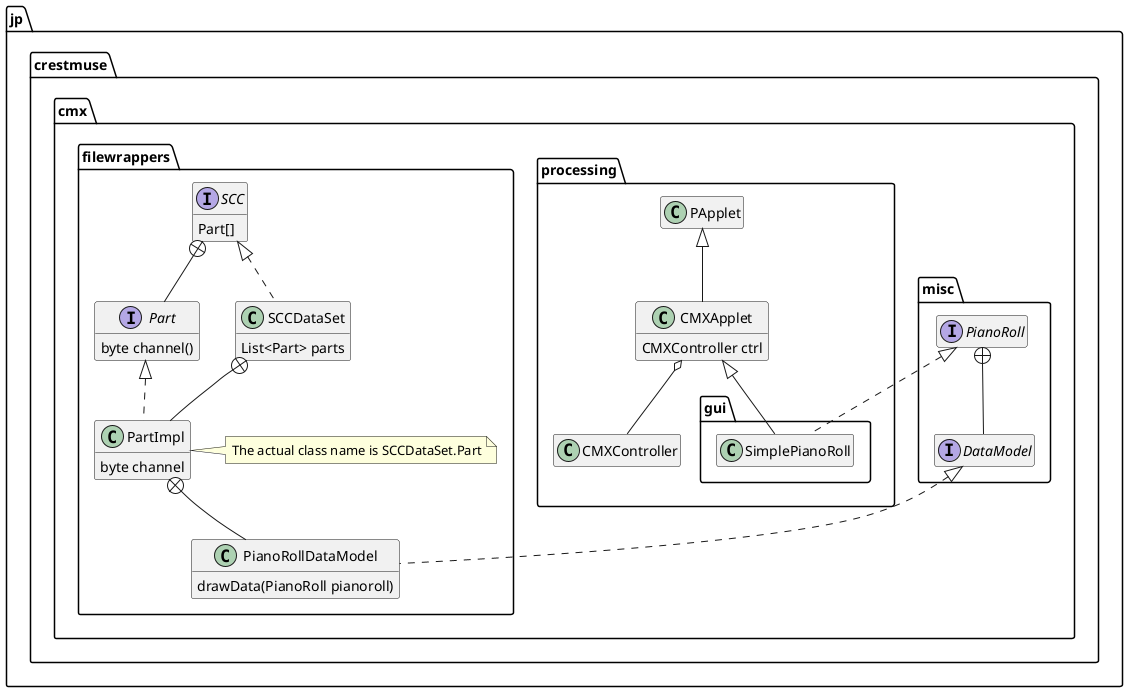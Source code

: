 @startuml
'https://plantuml.com/class-diagram
hide empty members

'class processing.core.PApplet {
'    draw()
'}

package "jp" {
    package "crestmuse" {
        package "cmx" {
            package "misc" {
                interface PianoRoll
                interface DataModel
                PianoRoll +-- DataModel
            }
            package "processing" {
                class CMXController
                class CMXApplet {
                    CMXController ctrl
                }
                PApplet <|-- CMXApplet
                CMXApplet o-- CMXController

                package "gui" {
                    class SimplePianoRoll {
'                        PianoRoll.DataModel data
                    }
                    CMXApplet <|-- SimplePianoRoll
                    PianoRoll <|.. SimplePianoRoll
                }
            }
            package "filewrappers" {
                interface SCC {
                    Part[]
                }
                interface Part {
                    byte channel()
                }
                SCC +-- Part
                class SCCDataSet implements SCC {
                    List<Part> parts
                }
                class PartImpl implements Part {
                    byte channel
                }
                SCCDataSet +-- PartImpl
                note right of PartImpl
                    The actual class name is SCCDataSet.Part
                end note
                class PianoRollDataModel {
                    drawData(PianoRoll pianoroll)
                }
                DataModel <|.. PianoRollDataModel
                PartImpl +-- PianoRollDataModel
            }
        }
    }
'    package "kthrlab" {
'        package "pianoroll" #orange {
'            interface MultichannelPianoRoll {
'                CMXController cmx // need cmx?
'            }
'            PianoRoll <|.. MultichannelPianoRoll
'
'            class MultichannelPianoRollPApplet {
'            }
'            MultichannelPianoRoll <|.. MultichannelPianoRollPApplet
'            PApplet <|-- MultichannelPianoRollPApplet
'        }
'        package "jamsketch" {
'            package "view" {
'                class JamSketch {
'                }
'                SimplePianoRoll <|-- JamSketch
'
'                class MultichannelJamSketch #orange {
'                }
'                MultichannelPianoRollPApplet <|-- MultichannelJamSketch
'                note bottom of MultichannelJamSketch
'                    Temporary implementation
'                end note
'            }
'            package "music" {
'                package "data" {
'                    class MusicData {
'                        curve1: MutableList<Int?>
'                        // XY coordinates of the curve
'
'                        scc: SCC
'                        // Data converted from input MIDI file to SCCXML format
'
'                        <color:red>channelCurveSet: Set<Pair<Int, MutableList<Int?>>></color>
'                        // for multi-channel
'
'                        filename: Input file name
'                        size: Int
'                        initial_blank_measures: Int
'                        beats_per_measure: Int
'                        num_of_measures: Int
'                        repeat_times: Int
'                        division: Int
'                        channel_gen: Int
'                    }
'                    class ObservableMusicData #orange {
'                        onChange: ()
'                    }
'                    MusicData <|-- ObservableMusicData
''                    class MultichannelMusicData #orange {
''                        channelCurveSet: Set<Pair<Int, MutableList<Int?>>>
'''                        curves: MutableList<Pair MutableList<Int?>>
''                    }
''                    MusicData <|-- MultichannelMusicData
'                }
'            }
'        }
'    }
'}

'MusicData *-- SCC
'MultichannelMusicData *-- SCC

'PianoRoll +-- DataModel
'MultiPartPianoRoll o-- CMXController

@enduml